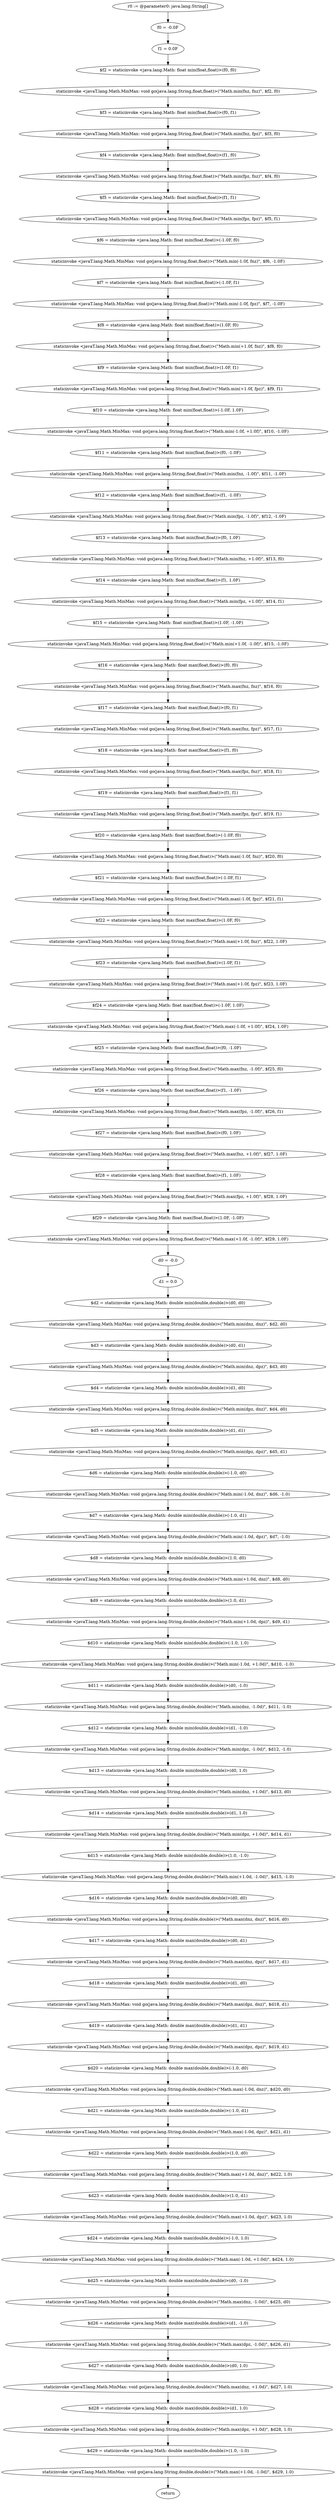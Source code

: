 digraph "unitGraph" {
    "r0 := @parameter0: java.lang.String[]"
    "f0 = -0.0F"
    "f1 = 0.0F"
    "$f2 = staticinvoke <java.lang.Math: float min(float,float)>(f0, f0)"
    "staticinvoke <javaT.lang.Math.MinMax: void go(java.lang.String,float,float)>(\"Math.min(fnz, fnz)\", $f2, f0)"
    "$f3 = staticinvoke <java.lang.Math: float min(float,float)>(f0, f1)"
    "staticinvoke <javaT.lang.Math.MinMax: void go(java.lang.String,float,float)>(\"Math.min(fnz, fpz)\", $f3, f0)"
    "$f4 = staticinvoke <java.lang.Math: float min(float,float)>(f1, f0)"
    "staticinvoke <javaT.lang.Math.MinMax: void go(java.lang.String,float,float)>(\"Math.min(fpz, fnz)\", $f4, f0)"
    "$f5 = staticinvoke <java.lang.Math: float min(float,float)>(f1, f1)"
    "staticinvoke <javaT.lang.Math.MinMax: void go(java.lang.String,float,float)>(\"Math.min(fpz, fpz)\", $f5, f1)"
    "$f6 = staticinvoke <java.lang.Math: float min(float,float)>(-1.0F, f0)"
    "staticinvoke <javaT.lang.Math.MinMax: void go(java.lang.String,float,float)>(\"Math.min(-1.0f, fnz)\", $f6, -1.0F)"
    "$f7 = staticinvoke <java.lang.Math: float min(float,float)>(-1.0F, f1)"
    "staticinvoke <javaT.lang.Math.MinMax: void go(java.lang.String,float,float)>(\"Math.min(-1.0f, fpz)\", $f7, -1.0F)"
    "$f8 = staticinvoke <java.lang.Math: float min(float,float)>(1.0F, f0)"
    "staticinvoke <javaT.lang.Math.MinMax: void go(java.lang.String,float,float)>(\"Math.min(+1.0f, fnz)\", $f8, f0)"
    "$f9 = staticinvoke <java.lang.Math: float min(float,float)>(1.0F, f1)"
    "staticinvoke <javaT.lang.Math.MinMax: void go(java.lang.String,float,float)>(\"Math.min(+1.0f, fpz)\", $f9, f1)"
    "$f10 = staticinvoke <java.lang.Math: float min(float,float)>(-1.0F, 1.0F)"
    "staticinvoke <javaT.lang.Math.MinMax: void go(java.lang.String,float,float)>(\"Math.min(-1.0f, +1.0f)\", $f10, -1.0F)"
    "$f11 = staticinvoke <java.lang.Math: float min(float,float)>(f0, -1.0F)"
    "staticinvoke <javaT.lang.Math.MinMax: void go(java.lang.String,float,float)>(\"Math.min(fnz, -1.0f)\", $f11, -1.0F)"
    "$f12 = staticinvoke <java.lang.Math: float min(float,float)>(f1, -1.0F)"
    "staticinvoke <javaT.lang.Math.MinMax: void go(java.lang.String,float,float)>(\"Math.min(fpz, -1.0f)\", $f12, -1.0F)"
    "$f13 = staticinvoke <java.lang.Math: float min(float,float)>(f0, 1.0F)"
    "staticinvoke <javaT.lang.Math.MinMax: void go(java.lang.String,float,float)>(\"Math.min(fnz, +1.0f)\", $f13, f0)"
    "$f14 = staticinvoke <java.lang.Math: float min(float,float)>(f1, 1.0F)"
    "staticinvoke <javaT.lang.Math.MinMax: void go(java.lang.String,float,float)>(\"Math.min(fpz, +1.0f)\", $f14, f1)"
    "$f15 = staticinvoke <java.lang.Math: float min(float,float)>(1.0F, -1.0F)"
    "staticinvoke <javaT.lang.Math.MinMax: void go(java.lang.String,float,float)>(\"Math.min(+1.0f, -1.0f)\", $f15, -1.0F)"
    "$f16 = staticinvoke <java.lang.Math: float max(float,float)>(f0, f0)"
    "staticinvoke <javaT.lang.Math.MinMax: void go(java.lang.String,float,float)>(\"Math.max(fnz, fnz)\", $f16, f0)"
    "$f17 = staticinvoke <java.lang.Math: float max(float,float)>(f0, f1)"
    "staticinvoke <javaT.lang.Math.MinMax: void go(java.lang.String,float,float)>(\"Math.max(fnz, fpz)\", $f17, f1)"
    "$f18 = staticinvoke <java.lang.Math: float max(float,float)>(f1, f0)"
    "staticinvoke <javaT.lang.Math.MinMax: void go(java.lang.String,float,float)>(\"Math.max(fpz, fnz)\", $f18, f1)"
    "$f19 = staticinvoke <java.lang.Math: float max(float,float)>(f1, f1)"
    "staticinvoke <javaT.lang.Math.MinMax: void go(java.lang.String,float,float)>(\"Math.max(fpz, fpz)\", $f19, f1)"
    "$f20 = staticinvoke <java.lang.Math: float max(float,float)>(-1.0F, f0)"
    "staticinvoke <javaT.lang.Math.MinMax: void go(java.lang.String,float,float)>(\"Math.max(-1.0f, fnz)\", $f20, f0)"
    "$f21 = staticinvoke <java.lang.Math: float max(float,float)>(-1.0F, f1)"
    "staticinvoke <javaT.lang.Math.MinMax: void go(java.lang.String,float,float)>(\"Math.max(-1.0f, fpz)\", $f21, f1)"
    "$f22 = staticinvoke <java.lang.Math: float max(float,float)>(1.0F, f0)"
    "staticinvoke <javaT.lang.Math.MinMax: void go(java.lang.String,float,float)>(\"Math.max(+1.0f, fnz)\", $f22, 1.0F)"
    "$f23 = staticinvoke <java.lang.Math: float max(float,float)>(1.0F, f1)"
    "staticinvoke <javaT.lang.Math.MinMax: void go(java.lang.String,float,float)>(\"Math.max(+1.0f, fpz)\", $f23, 1.0F)"
    "$f24 = staticinvoke <java.lang.Math: float max(float,float)>(-1.0F, 1.0F)"
    "staticinvoke <javaT.lang.Math.MinMax: void go(java.lang.String,float,float)>(\"Math.max(-1.0f, +1.0f)\", $f24, 1.0F)"
    "$f25 = staticinvoke <java.lang.Math: float max(float,float)>(f0, -1.0F)"
    "staticinvoke <javaT.lang.Math.MinMax: void go(java.lang.String,float,float)>(\"Math.max(fnz, -1.0f)\", $f25, f0)"
    "$f26 = staticinvoke <java.lang.Math: float max(float,float)>(f1, -1.0F)"
    "staticinvoke <javaT.lang.Math.MinMax: void go(java.lang.String,float,float)>(\"Math.max(fpz, -1.0f)\", $f26, f1)"
    "$f27 = staticinvoke <java.lang.Math: float max(float,float)>(f0, 1.0F)"
    "staticinvoke <javaT.lang.Math.MinMax: void go(java.lang.String,float,float)>(\"Math.max(fnz, +1.0f)\", $f27, 1.0F)"
    "$f28 = staticinvoke <java.lang.Math: float max(float,float)>(f1, 1.0F)"
    "staticinvoke <javaT.lang.Math.MinMax: void go(java.lang.String,float,float)>(\"Math.max(fpz, +1.0f)\", $f28, 1.0F)"
    "$f29 = staticinvoke <java.lang.Math: float max(float,float)>(1.0F, -1.0F)"
    "staticinvoke <javaT.lang.Math.MinMax: void go(java.lang.String,float,float)>(\"Math.max(+1.0f, -1.0f)\", $f29, 1.0F)"
    "d0 = -0.0"
    "d1 = 0.0"
    "$d2 = staticinvoke <java.lang.Math: double min(double,double)>(d0, d0)"
    "staticinvoke <javaT.lang.Math.MinMax: void go(java.lang.String,double,double)>(\"Math.min(dnz, dnz)\", $d2, d0)"
    "$d3 = staticinvoke <java.lang.Math: double min(double,double)>(d0, d1)"
    "staticinvoke <javaT.lang.Math.MinMax: void go(java.lang.String,double,double)>(\"Math.min(dnz, dpz)\", $d3, d0)"
    "$d4 = staticinvoke <java.lang.Math: double min(double,double)>(d1, d0)"
    "staticinvoke <javaT.lang.Math.MinMax: void go(java.lang.String,double,double)>(\"Math.min(dpz, dnz)\", $d4, d0)"
    "$d5 = staticinvoke <java.lang.Math: double min(double,double)>(d1, d1)"
    "staticinvoke <javaT.lang.Math.MinMax: void go(java.lang.String,double,double)>(\"Math.min(dpz, dpz)\", $d5, d1)"
    "$d6 = staticinvoke <java.lang.Math: double min(double,double)>(-1.0, d0)"
    "staticinvoke <javaT.lang.Math.MinMax: void go(java.lang.String,double,double)>(\"Math.min(-1.0d, dnz)\", $d6, -1.0)"
    "$d7 = staticinvoke <java.lang.Math: double min(double,double)>(-1.0, d1)"
    "staticinvoke <javaT.lang.Math.MinMax: void go(java.lang.String,double,double)>(\"Math.min(-1.0d, dpz)\", $d7, -1.0)"
    "$d8 = staticinvoke <java.lang.Math: double min(double,double)>(1.0, d0)"
    "staticinvoke <javaT.lang.Math.MinMax: void go(java.lang.String,double,double)>(\"Math.min(+1.0d, dnz)\", $d8, d0)"
    "$d9 = staticinvoke <java.lang.Math: double min(double,double)>(1.0, d1)"
    "staticinvoke <javaT.lang.Math.MinMax: void go(java.lang.String,double,double)>(\"Math.min(+1.0d, dpz)\", $d9, d1)"
    "$d10 = staticinvoke <java.lang.Math: double min(double,double)>(-1.0, 1.0)"
    "staticinvoke <javaT.lang.Math.MinMax: void go(java.lang.String,double,double)>(\"Math.min(-1.0d, +1.0d)\", $d10, -1.0)"
    "$d11 = staticinvoke <java.lang.Math: double min(double,double)>(d0, -1.0)"
    "staticinvoke <javaT.lang.Math.MinMax: void go(java.lang.String,double,double)>(\"Math.min(dnz, -1.0d)\", $d11, -1.0)"
    "$d12 = staticinvoke <java.lang.Math: double min(double,double)>(d1, -1.0)"
    "staticinvoke <javaT.lang.Math.MinMax: void go(java.lang.String,double,double)>(\"Math.min(dpz, -1.0d)\", $d12, -1.0)"
    "$d13 = staticinvoke <java.lang.Math: double min(double,double)>(d0, 1.0)"
    "staticinvoke <javaT.lang.Math.MinMax: void go(java.lang.String,double,double)>(\"Math.min(dnz, +1.0d)\", $d13, d0)"
    "$d14 = staticinvoke <java.lang.Math: double min(double,double)>(d1, 1.0)"
    "staticinvoke <javaT.lang.Math.MinMax: void go(java.lang.String,double,double)>(\"Math.min(dpz, +1.0d)\", $d14, d1)"
    "$d15 = staticinvoke <java.lang.Math: double min(double,double)>(1.0, -1.0)"
    "staticinvoke <javaT.lang.Math.MinMax: void go(java.lang.String,double,double)>(\"Math.min(+1.0d, -1.0d)\", $d15, -1.0)"
    "$d16 = staticinvoke <java.lang.Math: double max(double,double)>(d0, d0)"
    "staticinvoke <javaT.lang.Math.MinMax: void go(java.lang.String,double,double)>(\"Math.max(dnz, dnz)\", $d16, d0)"
    "$d17 = staticinvoke <java.lang.Math: double max(double,double)>(d0, d1)"
    "staticinvoke <javaT.lang.Math.MinMax: void go(java.lang.String,double,double)>(\"Math.max(dnz, dpz)\", $d17, d1)"
    "$d18 = staticinvoke <java.lang.Math: double max(double,double)>(d1, d0)"
    "staticinvoke <javaT.lang.Math.MinMax: void go(java.lang.String,double,double)>(\"Math.max(dpz, dnz)\", $d18, d1)"
    "$d19 = staticinvoke <java.lang.Math: double max(double,double)>(d1, d1)"
    "staticinvoke <javaT.lang.Math.MinMax: void go(java.lang.String,double,double)>(\"Math.max(dpz, dpz)\", $d19, d1)"
    "$d20 = staticinvoke <java.lang.Math: double max(double,double)>(-1.0, d0)"
    "staticinvoke <javaT.lang.Math.MinMax: void go(java.lang.String,double,double)>(\"Math.max(-1.0d, dnz)\", $d20, d0)"
    "$d21 = staticinvoke <java.lang.Math: double max(double,double)>(-1.0, d1)"
    "staticinvoke <javaT.lang.Math.MinMax: void go(java.lang.String,double,double)>(\"Math.max(-1.0d, dpz)\", $d21, d1)"
    "$d22 = staticinvoke <java.lang.Math: double max(double,double)>(1.0, d0)"
    "staticinvoke <javaT.lang.Math.MinMax: void go(java.lang.String,double,double)>(\"Math.max(+1.0d, dnz)\", $d22, 1.0)"
    "$d23 = staticinvoke <java.lang.Math: double max(double,double)>(1.0, d1)"
    "staticinvoke <javaT.lang.Math.MinMax: void go(java.lang.String,double,double)>(\"Math.max(+1.0d, dpz)\", $d23, 1.0)"
    "$d24 = staticinvoke <java.lang.Math: double max(double,double)>(-1.0, 1.0)"
    "staticinvoke <javaT.lang.Math.MinMax: void go(java.lang.String,double,double)>(\"Math.max(-1.0d, +1.0d)\", $d24, 1.0)"
    "$d25 = staticinvoke <java.lang.Math: double max(double,double)>(d0, -1.0)"
    "staticinvoke <javaT.lang.Math.MinMax: void go(java.lang.String,double,double)>(\"Math.max(dnz, -1.0d)\", $d25, d0)"
    "$d26 = staticinvoke <java.lang.Math: double max(double,double)>(d1, -1.0)"
    "staticinvoke <javaT.lang.Math.MinMax: void go(java.lang.String,double,double)>(\"Math.max(dpz, -1.0d)\", $d26, d1)"
    "$d27 = staticinvoke <java.lang.Math: double max(double,double)>(d0, 1.0)"
    "staticinvoke <javaT.lang.Math.MinMax: void go(java.lang.String,double,double)>(\"Math.max(dnz, +1.0d)\", $d27, 1.0)"
    "$d28 = staticinvoke <java.lang.Math: double max(double,double)>(d1, 1.0)"
    "staticinvoke <javaT.lang.Math.MinMax: void go(java.lang.String,double,double)>(\"Math.max(dpz, +1.0d)\", $d28, 1.0)"
    "$d29 = staticinvoke <java.lang.Math: double max(double,double)>(1.0, -1.0)"
    "staticinvoke <javaT.lang.Math.MinMax: void go(java.lang.String,double,double)>(\"Math.max(+1.0d, -1.0d)\", $d29, 1.0)"
    "return"
    "r0 := @parameter0: java.lang.String[]"->"f0 = -0.0F";
    "f0 = -0.0F"->"f1 = 0.0F";
    "f1 = 0.0F"->"$f2 = staticinvoke <java.lang.Math: float min(float,float)>(f0, f0)";
    "$f2 = staticinvoke <java.lang.Math: float min(float,float)>(f0, f0)"->"staticinvoke <javaT.lang.Math.MinMax: void go(java.lang.String,float,float)>(\"Math.min(fnz, fnz)\", $f2, f0)";
    "staticinvoke <javaT.lang.Math.MinMax: void go(java.lang.String,float,float)>(\"Math.min(fnz, fnz)\", $f2, f0)"->"$f3 = staticinvoke <java.lang.Math: float min(float,float)>(f0, f1)";
    "$f3 = staticinvoke <java.lang.Math: float min(float,float)>(f0, f1)"->"staticinvoke <javaT.lang.Math.MinMax: void go(java.lang.String,float,float)>(\"Math.min(fnz, fpz)\", $f3, f0)";
    "staticinvoke <javaT.lang.Math.MinMax: void go(java.lang.String,float,float)>(\"Math.min(fnz, fpz)\", $f3, f0)"->"$f4 = staticinvoke <java.lang.Math: float min(float,float)>(f1, f0)";
    "$f4 = staticinvoke <java.lang.Math: float min(float,float)>(f1, f0)"->"staticinvoke <javaT.lang.Math.MinMax: void go(java.lang.String,float,float)>(\"Math.min(fpz, fnz)\", $f4, f0)";
    "staticinvoke <javaT.lang.Math.MinMax: void go(java.lang.String,float,float)>(\"Math.min(fpz, fnz)\", $f4, f0)"->"$f5 = staticinvoke <java.lang.Math: float min(float,float)>(f1, f1)";
    "$f5 = staticinvoke <java.lang.Math: float min(float,float)>(f1, f1)"->"staticinvoke <javaT.lang.Math.MinMax: void go(java.lang.String,float,float)>(\"Math.min(fpz, fpz)\", $f5, f1)";
    "staticinvoke <javaT.lang.Math.MinMax: void go(java.lang.String,float,float)>(\"Math.min(fpz, fpz)\", $f5, f1)"->"$f6 = staticinvoke <java.lang.Math: float min(float,float)>(-1.0F, f0)";
    "$f6 = staticinvoke <java.lang.Math: float min(float,float)>(-1.0F, f0)"->"staticinvoke <javaT.lang.Math.MinMax: void go(java.lang.String,float,float)>(\"Math.min(-1.0f, fnz)\", $f6, -1.0F)";
    "staticinvoke <javaT.lang.Math.MinMax: void go(java.lang.String,float,float)>(\"Math.min(-1.0f, fnz)\", $f6, -1.0F)"->"$f7 = staticinvoke <java.lang.Math: float min(float,float)>(-1.0F, f1)";
    "$f7 = staticinvoke <java.lang.Math: float min(float,float)>(-1.0F, f1)"->"staticinvoke <javaT.lang.Math.MinMax: void go(java.lang.String,float,float)>(\"Math.min(-1.0f, fpz)\", $f7, -1.0F)";
    "staticinvoke <javaT.lang.Math.MinMax: void go(java.lang.String,float,float)>(\"Math.min(-1.0f, fpz)\", $f7, -1.0F)"->"$f8 = staticinvoke <java.lang.Math: float min(float,float)>(1.0F, f0)";
    "$f8 = staticinvoke <java.lang.Math: float min(float,float)>(1.0F, f0)"->"staticinvoke <javaT.lang.Math.MinMax: void go(java.lang.String,float,float)>(\"Math.min(+1.0f, fnz)\", $f8, f0)";
    "staticinvoke <javaT.lang.Math.MinMax: void go(java.lang.String,float,float)>(\"Math.min(+1.0f, fnz)\", $f8, f0)"->"$f9 = staticinvoke <java.lang.Math: float min(float,float)>(1.0F, f1)";
    "$f9 = staticinvoke <java.lang.Math: float min(float,float)>(1.0F, f1)"->"staticinvoke <javaT.lang.Math.MinMax: void go(java.lang.String,float,float)>(\"Math.min(+1.0f, fpz)\", $f9, f1)";
    "staticinvoke <javaT.lang.Math.MinMax: void go(java.lang.String,float,float)>(\"Math.min(+1.0f, fpz)\", $f9, f1)"->"$f10 = staticinvoke <java.lang.Math: float min(float,float)>(-1.0F, 1.0F)";
    "$f10 = staticinvoke <java.lang.Math: float min(float,float)>(-1.0F, 1.0F)"->"staticinvoke <javaT.lang.Math.MinMax: void go(java.lang.String,float,float)>(\"Math.min(-1.0f, +1.0f)\", $f10, -1.0F)";
    "staticinvoke <javaT.lang.Math.MinMax: void go(java.lang.String,float,float)>(\"Math.min(-1.0f, +1.0f)\", $f10, -1.0F)"->"$f11 = staticinvoke <java.lang.Math: float min(float,float)>(f0, -1.0F)";
    "$f11 = staticinvoke <java.lang.Math: float min(float,float)>(f0, -1.0F)"->"staticinvoke <javaT.lang.Math.MinMax: void go(java.lang.String,float,float)>(\"Math.min(fnz, -1.0f)\", $f11, -1.0F)";
    "staticinvoke <javaT.lang.Math.MinMax: void go(java.lang.String,float,float)>(\"Math.min(fnz, -1.0f)\", $f11, -1.0F)"->"$f12 = staticinvoke <java.lang.Math: float min(float,float)>(f1, -1.0F)";
    "$f12 = staticinvoke <java.lang.Math: float min(float,float)>(f1, -1.0F)"->"staticinvoke <javaT.lang.Math.MinMax: void go(java.lang.String,float,float)>(\"Math.min(fpz, -1.0f)\", $f12, -1.0F)";
    "staticinvoke <javaT.lang.Math.MinMax: void go(java.lang.String,float,float)>(\"Math.min(fpz, -1.0f)\", $f12, -1.0F)"->"$f13 = staticinvoke <java.lang.Math: float min(float,float)>(f0, 1.0F)";
    "$f13 = staticinvoke <java.lang.Math: float min(float,float)>(f0, 1.0F)"->"staticinvoke <javaT.lang.Math.MinMax: void go(java.lang.String,float,float)>(\"Math.min(fnz, +1.0f)\", $f13, f0)";
    "staticinvoke <javaT.lang.Math.MinMax: void go(java.lang.String,float,float)>(\"Math.min(fnz, +1.0f)\", $f13, f0)"->"$f14 = staticinvoke <java.lang.Math: float min(float,float)>(f1, 1.0F)";
    "$f14 = staticinvoke <java.lang.Math: float min(float,float)>(f1, 1.0F)"->"staticinvoke <javaT.lang.Math.MinMax: void go(java.lang.String,float,float)>(\"Math.min(fpz, +1.0f)\", $f14, f1)";
    "staticinvoke <javaT.lang.Math.MinMax: void go(java.lang.String,float,float)>(\"Math.min(fpz, +1.0f)\", $f14, f1)"->"$f15 = staticinvoke <java.lang.Math: float min(float,float)>(1.0F, -1.0F)";
    "$f15 = staticinvoke <java.lang.Math: float min(float,float)>(1.0F, -1.0F)"->"staticinvoke <javaT.lang.Math.MinMax: void go(java.lang.String,float,float)>(\"Math.min(+1.0f, -1.0f)\", $f15, -1.0F)";
    "staticinvoke <javaT.lang.Math.MinMax: void go(java.lang.String,float,float)>(\"Math.min(+1.0f, -1.0f)\", $f15, -1.0F)"->"$f16 = staticinvoke <java.lang.Math: float max(float,float)>(f0, f0)";
    "$f16 = staticinvoke <java.lang.Math: float max(float,float)>(f0, f0)"->"staticinvoke <javaT.lang.Math.MinMax: void go(java.lang.String,float,float)>(\"Math.max(fnz, fnz)\", $f16, f0)";
    "staticinvoke <javaT.lang.Math.MinMax: void go(java.lang.String,float,float)>(\"Math.max(fnz, fnz)\", $f16, f0)"->"$f17 = staticinvoke <java.lang.Math: float max(float,float)>(f0, f1)";
    "$f17 = staticinvoke <java.lang.Math: float max(float,float)>(f0, f1)"->"staticinvoke <javaT.lang.Math.MinMax: void go(java.lang.String,float,float)>(\"Math.max(fnz, fpz)\", $f17, f1)";
    "staticinvoke <javaT.lang.Math.MinMax: void go(java.lang.String,float,float)>(\"Math.max(fnz, fpz)\", $f17, f1)"->"$f18 = staticinvoke <java.lang.Math: float max(float,float)>(f1, f0)";
    "$f18 = staticinvoke <java.lang.Math: float max(float,float)>(f1, f0)"->"staticinvoke <javaT.lang.Math.MinMax: void go(java.lang.String,float,float)>(\"Math.max(fpz, fnz)\", $f18, f1)";
    "staticinvoke <javaT.lang.Math.MinMax: void go(java.lang.String,float,float)>(\"Math.max(fpz, fnz)\", $f18, f1)"->"$f19 = staticinvoke <java.lang.Math: float max(float,float)>(f1, f1)";
    "$f19 = staticinvoke <java.lang.Math: float max(float,float)>(f1, f1)"->"staticinvoke <javaT.lang.Math.MinMax: void go(java.lang.String,float,float)>(\"Math.max(fpz, fpz)\", $f19, f1)";
    "staticinvoke <javaT.lang.Math.MinMax: void go(java.lang.String,float,float)>(\"Math.max(fpz, fpz)\", $f19, f1)"->"$f20 = staticinvoke <java.lang.Math: float max(float,float)>(-1.0F, f0)";
    "$f20 = staticinvoke <java.lang.Math: float max(float,float)>(-1.0F, f0)"->"staticinvoke <javaT.lang.Math.MinMax: void go(java.lang.String,float,float)>(\"Math.max(-1.0f, fnz)\", $f20, f0)";
    "staticinvoke <javaT.lang.Math.MinMax: void go(java.lang.String,float,float)>(\"Math.max(-1.0f, fnz)\", $f20, f0)"->"$f21 = staticinvoke <java.lang.Math: float max(float,float)>(-1.0F, f1)";
    "$f21 = staticinvoke <java.lang.Math: float max(float,float)>(-1.0F, f1)"->"staticinvoke <javaT.lang.Math.MinMax: void go(java.lang.String,float,float)>(\"Math.max(-1.0f, fpz)\", $f21, f1)";
    "staticinvoke <javaT.lang.Math.MinMax: void go(java.lang.String,float,float)>(\"Math.max(-1.0f, fpz)\", $f21, f1)"->"$f22 = staticinvoke <java.lang.Math: float max(float,float)>(1.0F, f0)";
    "$f22 = staticinvoke <java.lang.Math: float max(float,float)>(1.0F, f0)"->"staticinvoke <javaT.lang.Math.MinMax: void go(java.lang.String,float,float)>(\"Math.max(+1.0f, fnz)\", $f22, 1.0F)";
    "staticinvoke <javaT.lang.Math.MinMax: void go(java.lang.String,float,float)>(\"Math.max(+1.0f, fnz)\", $f22, 1.0F)"->"$f23 = staticinvoke <java.lang.Math: float max(float,float)>(1.0F, f1)";
    "$f23 = staticinvoke <java.lang.Math: float max(float,float)>(1.0F, f1)"->"staticinvoke <javaT.lang.Math.MinMax: void go(java.lang.String,float,float)>(\"Math.max(+1.0f, fpz)\", $f23, 1.0F)";
    "staticinvoke <javaT.lang.Math.MinMax: void go(java.lang.String,float,float)>(\"Math.max(+1.0f, fpz)\", $f23, 1.0F)"->"$f24 = staticinvoke <java.lang.Math: float max(float,float)>(-1.0F, 1.0F)";
    "$f24 = staticinvoke <java.lang.Math: float max(float,float)>(-1.0F, 1.0F)"->"staticinvoke <javaT.lang.Math.MinMax: void go(java.lang.String,float,float)>(\"Math.max(-1.0f, +1.0f)\", $f24, 1.0F)";
    "staticinvoke <javaT.lang.Math.MinMax: void go(java.lang.String,float,float)>(\"Math.max(-1.0f, +1.0f)\", $f24, 1.0F)"->"$f25 = staticinvoke <java.lang.Math: float max(float,float)>(f0, -1.0F)";
    "$f25 = staticinvoke <java.lang.Math: float max(float,float)>(f0, -1.0F)"->"staticinvoke <javaT.lang.Math.MinMax: void go(java.lang.String,float,float)>(\"Math.max(fnz, -1.0f)\", $f25, f0)";
    "staticinvoke <javaT.lang.Math.MinMax: void go(java.lang.String,float,float)>(\"Math.max(fnz, -1.0f)\", $f25, f0)"->"$f26 = staticinvoke <java.lang.Math: float max(float,float)>(f1, -1.0F)";
    "$f26 = staticinvoke <java.lang.Math: float max(float,float)>(f1, -1.0F)"->"staticinvoke <javaT.lang.Math.MinMax: void go(java.lang.String,float,float)>(\"Math.max(fpz, -1.0f)\", $f26, f1)";
    "staticinvoke <javaT.lang.Math.MinMax: void go(java.lang.String,float,float)>(\"Math.max(fpz, -1.0f)\", $f26, f1)"->"$f27 = staticinvoke <java.lang.Math: float max(float,float)>(f0, 1.0F)";
    "$f27 = staticinvoke <java.lang.Math: float max(float,float)>(f0, 1.0F)"->"staticinvoke <javaT.lang.Math.MinMax: void go(java.lang.String,float,float)>(\"Math.max(fnz, +1.0f)\", $f27, 1.0F)";
    "staticinvoke <javaT.lang.Math.MinMax: void go(java.lang.String,float,float)>(\"Math.max(fnz, +1.0f)\", $f27, 1.0F)"->"$f28 = staticinvoke <java.lang.Math: float max(float,float)>(f1, 1.0F)";
    "$f28 = staticinvoke <java.lang.Math: float max(float,float)>(f1, 1.0F)"->"staticinvoke <javaT.lang.Math.MinMax: void go(java.lang.String,float,float)>(\"Math.max(fpz, +1.0f)\", $f28, 1.0F)";
    "staticinvoke <javaT.lang.Math.MinMax: void go(java.lang.String,float,float)>(\"Math.max(fpz, +1.0f)\", $f28, 1.0F)"->"$f29 = staticinvoke <java.lang.Math: float max(float,float)>(1.0F, -1.0F)";
    "$f29 = staticinvoke <java.lang.Math: float max(float,float)>(1.0F, -1.0F)"->"staticinvoke <javaT.lang.Math.MinMax: void go(java.lang.String,float,float)>(\"Math.max(+1.0f, -1.0f)\", $f29, 1.0F)";
    "staticinvoke <javaT.lang.Math.MinMax: void go(java.lang.String,float,float)>(\"Math.max(+1.0f, -1.0f)\", $f29, 1.0F)"->"d0 = -0.0";
    "d0 = -0.0"->"d1 = 0.0";
    "d1 = 0.0"->"$d2 = staticinvoke <java.lang.Math: double min(double,double)>(d0, d0)";
    "$d2 = staticinvoke <java.lang.Math: double min(double,double)>(d0, d0)"->"staticinvoke <javaT.lang.Math.MinMax: void go(java.lang.String,double,double)>(\"Math.min(dnz, dnz)\", $d2, d0)";
    "staticinvoke <javaT.lang.Math.MinMax: void go(java.lang.String,double,double)>(\"Math.min(dnz, dnz)\", $d2, d0)"->"$d3 = staticinvoke <java.lang.Math: double min(double,double)>(d0, d1)";
    "$d3 = staticinvoke <java.lang.Math: double min(double,double)>(d0, d1)"->"staticinvoke <javaT.lang.Math.MinMax: void go(java.lang.String,double,double)>(\"Math.min(dnz, dpz)\", $d3, d0)";
    "staticinvoke <javaT.lang.Math.MinMax: void go(java.lang.String,double,double)>(\"Math.min(dnz, dpz)\", $d3, d0)"->"$d4 = staticinvoke <java.lang.Math: double min(double,double)>(d1, d0)";
    "$d4 = staticinvoke <java.lang.Math: double min(double,double)>(d1, d0)"->"staticinvoke <javaT.lang.Math.MinMax: void go(java.lang.String,double,double)>(\"Math.min(dpz, dnz)\", $d4, d0)";
    "staticinvoke <javaT.lang.Math.MinMax: void go(java.lang.String,double,double)>(\"Math.min(dpz, dnz)\", $d4, d0)"->"$d5 = staticinvoke <java.lang.Math: double min(double,double)>(d1, d1)";
    "$d5 = staticinvoke <java.lang.Math: double min(double,double)>(d1, d1)"->"staticinvoke <javaT.lang.Math.MinMax: void go(java.lang.String,double,double)>(\"Math.min(dpz, dpz)\", $d5, d1)";
    "staticinvoke <javaT.lang.Math.MinMax: void go(java.lang.String,double,double)>(\"Math.min(dpz, dpz)\", $d5, d1)"->"$d6 = staticinvoke <java.lang.Math: double min(double,double)>(-1.0, d0)";
    "$d6 = staticinvoke <java.lang.Math: double min(double,double)>(-1.0, d0)"->"staticinvoke <javaT.lang.Math.MinMax: void go(java.lang.String,double,double)>(\"Math.min(-1.0d, dnz)\", $d6, -1.0)";
    "staticinvoke <javaT.lang.Math.MinMax: void go(java.lang.String,double,double)>(\"Math.min(-1.0d, dnz)\", $d6, -1.0)"->"$d7 = staticinvoke <java.lang.Math: double min(double,double)>(-1.0, d1)";
    "$d7 = staticinvoke <java.lang.Math: double min(double,double)>(-1.0, d1)"->"staticinvoke <javaT.lang.Math.MinMax: void go(java.lang.String,double,double)>(\"Math.min(-1.0d, dpz)\", $d7, -1.0)";
    "staticinvoke <javaT.lang.Math.MinMax: void go(java.lang.String,double,double)>(\"Math.min(-1.0d, dpz)\", $d7, -1.0)"->"$d8 = staticinvoke <java.lang.Math: double min(double,double)>(1.0, d0)";
    "$d8 = staticinvoke <java.lang.Math: double min(double,double)>(1.0, d0)"->"staticinvoke <javaT.lang.Math.MinMax: void go(java.lang.String,double,double)>(\"Math.min(+1.0d, dnz)\", $d8, d0)";
    "staticinvoke <javaT.lang.Math.MinMax: void go(java.lang.String,double,double)>(\"Math.min(+1.0d, dnz)\", $d8, d0)"->"$d9 = staticinvoke <java.lang.Math: double min(double,double)>(1.0, d1)";
    "$d9 = staticinvoke <java.lang.Math: double min(double,double)>(1.0, d1)"->"staticinvoke <javaT.lang.Math.MinMax: void go(java.lang.String,double,double)>(\"Math.min(+1.0d, dpz)\", $d9, d1)";
    "staticinvoke <javaT.lang.Math.MinMax: void go(java.lang.String,double,double)>(\"Math.min(+1.0d, dpz)\", $d9, d1)"->"$d10 = staticinvoke <java.lang.Math: double min(double,double)>(-1.0, 1.0)";
    "$d10 = staticinvoke <java.lang.Math: double min(double,double)>(-1.0, 1.0)"->"staticinvoke <javaT.lang.Math.MinMax: void go(java.lang.String,double,double)>(\"Math.min(-1.0d, +1.0d)\", $d10, -1.0)";
    "staticinvoke <javaT.lang.Math.MinMax: void go(java.lang.String,double,double)>(\"Math.min(-1.0d, +1.0d)\", $d10, -1.0)"->"$d11 = staticinvoke <java.lang.Math: double min(double,double)>(d0, -1.0)";
    "$d11 = staticinvoke <java.lang.Math: double min(double,double)>(d0, -1.0)"->"staticinvoke <javaT.lang.Math.MinMax: void go(java.lang.String,double,double)>(\"Math.min(dnz, -1.0d)\", $d11, -1.0)";
    "staticinvoke <javaT.lang.Math.MinMax: void go(java.lang.String,double,double)>(\"Math.min(dnz, -1.0d)\", $d11, -1.0)"->"$d12 = staticinvoke <java.lang.Math: double min(double,double)>(d1, -1.0)";
    "$d12 = staticinvoke <java.lang.Math: double min(double,double)>(d1, -1.0)"->"staticinvoke <javaT.lang.Math.MinMax: void go(java.lang.String,double,double)>(\"Math.min(dpz, -1.0d)\", $d12, -1.0)";
    "staticinvoke <javaT.lang.Math.MinMax: void go(java.lang.String,double,double)>(\"Math.min(dpz, -1.0d)\", $d12, -1.0)"->"$d13 = staticinvoke <java.lang.Math: double min(double,double)>(d0, 1.0)";
    "$d13 = staticinvoke <java.lang.Math: double min(double,double)>(d0, 1.0)"->"staticinvoke <javaT.lang.Math.MinMax: void go(java.lang.String,double,double)>(\"Math.min(dnz, +1.0d)\", $d13, d0)";
    "staticinvoke <javaT.lang.Math.MinMax: void go(java.lang.String,double,double)>(\"Math.min(dnz, +1.0d)\", $d13, d0)"->"$d14 = staticinvoke <java.lang.Math: double min(double,double)>(d1, 1.0)";
    "$d14 = staticinvoke <java.lang.Math: double min(double,double)>(d1, 1.0)"->"staticinvoke <javaT.lang.Math.MinMax: void go(java.lang.String,double,double)>(\"Math.min(dpz, +1.0d)\", $d14, d1)";
    "staticinvoke <javaT.lang.Math.MinMax: void go(java.lang.String,double,double)>(\"Math.min(dpz, +1.0d)\", $d14, d1)"->"$d15 = staticinvoke <java.lang.Math: double min(double,double)>(1.0, -1.0)";
    "$d15 = staticinvoke <java.lang.Math: double min(double,double)>(1.0, -1.0)"->"staticinvoke <javaT.lang.Math.MinMax: void go(java.lang.String,double,double)>(\"Math.min(+1.0d, -1.0d)\", $d15, -1.0)";
    "staticinvoke <javaT.lang.Math.MinMax: void go(java.lang.String,double,double)>(\"Math.min(+1.0d, -1.0d)\", $d15, -1.0)"->"$d16 = staticinvoke <java.lang.Math: double max(double,double)>(d0, d0)";
    "$d16 = staticinvoke <java.lang.Math: double max(double,double)>(d0, d0)"->"staticinvoke <javaT.lang.Math.MinMax: void go(java.lang.String,double,double)>(\"Math.max(dnz, dnz)\", $d16, d0)";
    "staticinvoke <javaT.lang.Math.MinMax: void go(java.lang.String,double,double)>(\"Math.max(dnz, dnz)\", $d16, d0)"->"$d17 = staticinvoke <java.lang.Math: double max(double,double)>(d0, d1)";
    "$d17 = staticinvoke <java.lang.Math: double max(double,double)>(d0, d1)"->"staticinvoke <javaT.lang.Math.MinMax: void go(java.lang.String,double,double)>(\"Math.max(dnz, dpz)\", $d17, d1)";
    "staticinvoke <javaT.lang.Math.MinMax: void go(java.lang.String,double,double)>(\"Math.max(dnz, dpz)\", $d17, d1)"->"$d18 = staticinvoke <java.lang.Math: double max(double,double)>(d1, d0)";
    "$d18 = staticinvoke <java.lang.Math: double max(double,double)>(d1, d0)"->"staticinvoke <javaT.lang.Math.MinMax: void go(java.lang.String,double,double)>(\"Math.max(dpz, dnz)\", $d18, d1)";
    "staticinvoke <javaT.lang.Math.MinMax: void go(java.lang.String,double,double)>(\"Math.max(dpz, dnz)\", $d18, d1)"->"$d19 = staticinvoke <java.lang.Math: double max(double,double)>(d1, d1)";
    "$d19 = staticinvoke <java.lang.Math: double max(double,double)>(d1, d1)"->"staticinvoke <javaT.lang.Math.MinMax: void go(java.lang.String,double,double)>(\"Math.max(dpz, dpz)\", $d19, d1)";
    "staticinvoke <javaT.lang.Math.MinMax: void go(java.lang.String,double,double)>(\"Math.max(dpz, dpz)\", $d19, d1)"->"$d20 = staticinvoke <java.lang.Math: double max(double,double)>(-1.0, d0)";
    "$d20 = staticinvoke <java.lang.Math: double max(double,double)>(-1.0, d0)"->"staticinvoke <javaT.lang.Math.MinMax: void go(java.lang.String,double,double)>(\"Math.max(-1.0d, dnz)\", $d20, d0)";
    "staticinvoke <javaT.lang.Math.MinMax: void go(java.lang.String,double,double)>(\"Math.max(-1.0d, dnz)\", $d20, d0)"->"$d21 = staticinvoke <java.lang.Math: double max(double,double)>(-1.0, d1)";
    "$d21 = staticinvoke <java.lang.Math: double max(double,double)>(-1.0, d1)"->"staticinvoke <javaT.lang.Math.MinMax: void go(java.lang.String,double,double)>(\"Math.max(-1.0d, dpz)\", $d21, d1)";
    "staticinvoke <javaT.lang.Math.MinMax: void go(java.lang.String,double,double)>(\"Math.max(-1.0d, dpz)\", $d21, d1)"->"$d22 = staticinvoke <java.lang.Math: double max(double,double)>(1.0, d0)";
    "$d22 = staticinvoke <java.lang.Math: double max(double,double)>(1.0, d0)"->"staticinvoke <javaT.lang.Math.MinMax: void go(java.lang.String,double,double)>(\"Math.max(+1.0d, dnz)\", $d22, 1.0)";
    "staticinvoke <javaT.lang.Math.MinMax: void go(java.lang.String,double,double)>(\"Math.max(+1.0d, dnz)\", $d22, 1.0)"->"$d23 = staticinvoke <java.lang.Math: double max(double,double)>(1.0, d1)";
    "$d23 = staticinvoke <java.lang.Math: double max(double,double)>(1.0, d1)"->"staticinvoke <javaT.lang.Math.MinMax: void go(java.lang.String,double,double)>(\"Math.max(+1.0d, dpz)\", $d23, 1.0)";
    "staticinvoke <javaT.lang.Math.MinMax: void go(java.lang.String,double,double)>(\"Math.max(+1.0d, dpz)\", $d23, 1.0)"->"$d24 = staticinvoke <java.lang.Math: double max(double,double)>(-1.0, 1.0)";
    "$d24 = staticinvoke <java.lang.Math: double max(double,double)>(-1.0, 1.0)"->"staticinvoke <javaT.lang.Math.MinMax: void go(java.lang.String,double,double)>(\"Math.max(-1.0d, +1.0d)\", $d24, 1.0)";
    "staticinvoke <javaT.lang.Math.MinMax: void go(java.lang.String,double,double)>(\"Math.max(-1.0d, +1.0d)\", $d24, 1.0)"->"$d25 = staticinvoke <java.lang.Math: double max(double,double)>(d0, -1.0)";
    "$d25 = staticinvoke <java.lang.Math: double max(double,double)>(d0, -1.0)"->"staticinvoke <javaT.lang.Math.MinMax: void go(java.lang.String,double,double)>(\"Math.max(dnz, -1.0d)\", $d25, d0)";
    "staticinvoke <javaT.lang.Math.MinMax: void go(java.lang.String,double,double)>(\"Math.max(dnz, -1.0d)\", $d25, d0)"->"$d26 = staticinvoke <java.lang.Math: double max(double,double)>(d1, -1.0)";
    "$d26 = staticinvoke <java.lang.Math: double max(double,double)>(d1, -1.0)"->"staticinvoke <javaT.lang.Math.MinMax: void go(java.lang.String,double,double)>(\"Math.max(dpz, -1.0d)\", $d26, d1)";
    "staticinvoke <javaT.lang.Math.MinMax: void go(java.lang.String,double,double)>(\"Math.max(dpz, -1.0d)\", $d26, d1)"->"$d27 = staticinvoke <java.lang.Math: double max(double,double)>(d0, 1.0)";
    "$d27 = staticinvoke <java.lang.Math: double max(double,double)>(d0, 1.0)"->"staticinvoke <javaT.lang.Math.MinMax: void go(java.lang.String,double,double)>(\"Math.max(dnz, +1.0d)\", $d27, 1.0)";
    "staticinvoke <javaT.lang.Math.MinMax: void go(java.lang.String,double,double)>(\"Math.max(dnz, +1.0d)\", $d27, 1.0)"->"$d28 = staticinvoke <java.lang.Math: double max(double,double)>(d1, 1.0)";
    "$d28 = staticinvoke <java.lang.Math: double max(double,double)>(d1, 1.0)"->"staticinvoke <javaT.lang.Math.MinMax: void go(java.lang.String,double,double)>(\"Math.max(dpz, +1.0d)\", $d28, 1.0)";
    "staticinvoke <javaT.lang.Math.MinMax: void go(java.lang.String,double,double)>(\"Math.max(dpz, +1.0d)\", $d28, 1.0)"->"$d29 = staticinvoke <java.lang.Math: double max(double,double)>(1.0, -1.0)";
    "$d29 = staticinvoke <java.lang.Math: double max(double,double)>(1.0, -1.0)"->"staticinvoke <javaT.lang.Math.MinMax: void go(java.lang.String,double,double)>(\"Math.max(+1.0d, -1.0d)\", $d29, 1.0)";
    "staticinvoke <javaT.lang.Math.MinMax: void go(java.lang.String,double,double)>(\"Math.max(+1.0d, -1.0d)\", $d29, 1.0)"->"return";
}
